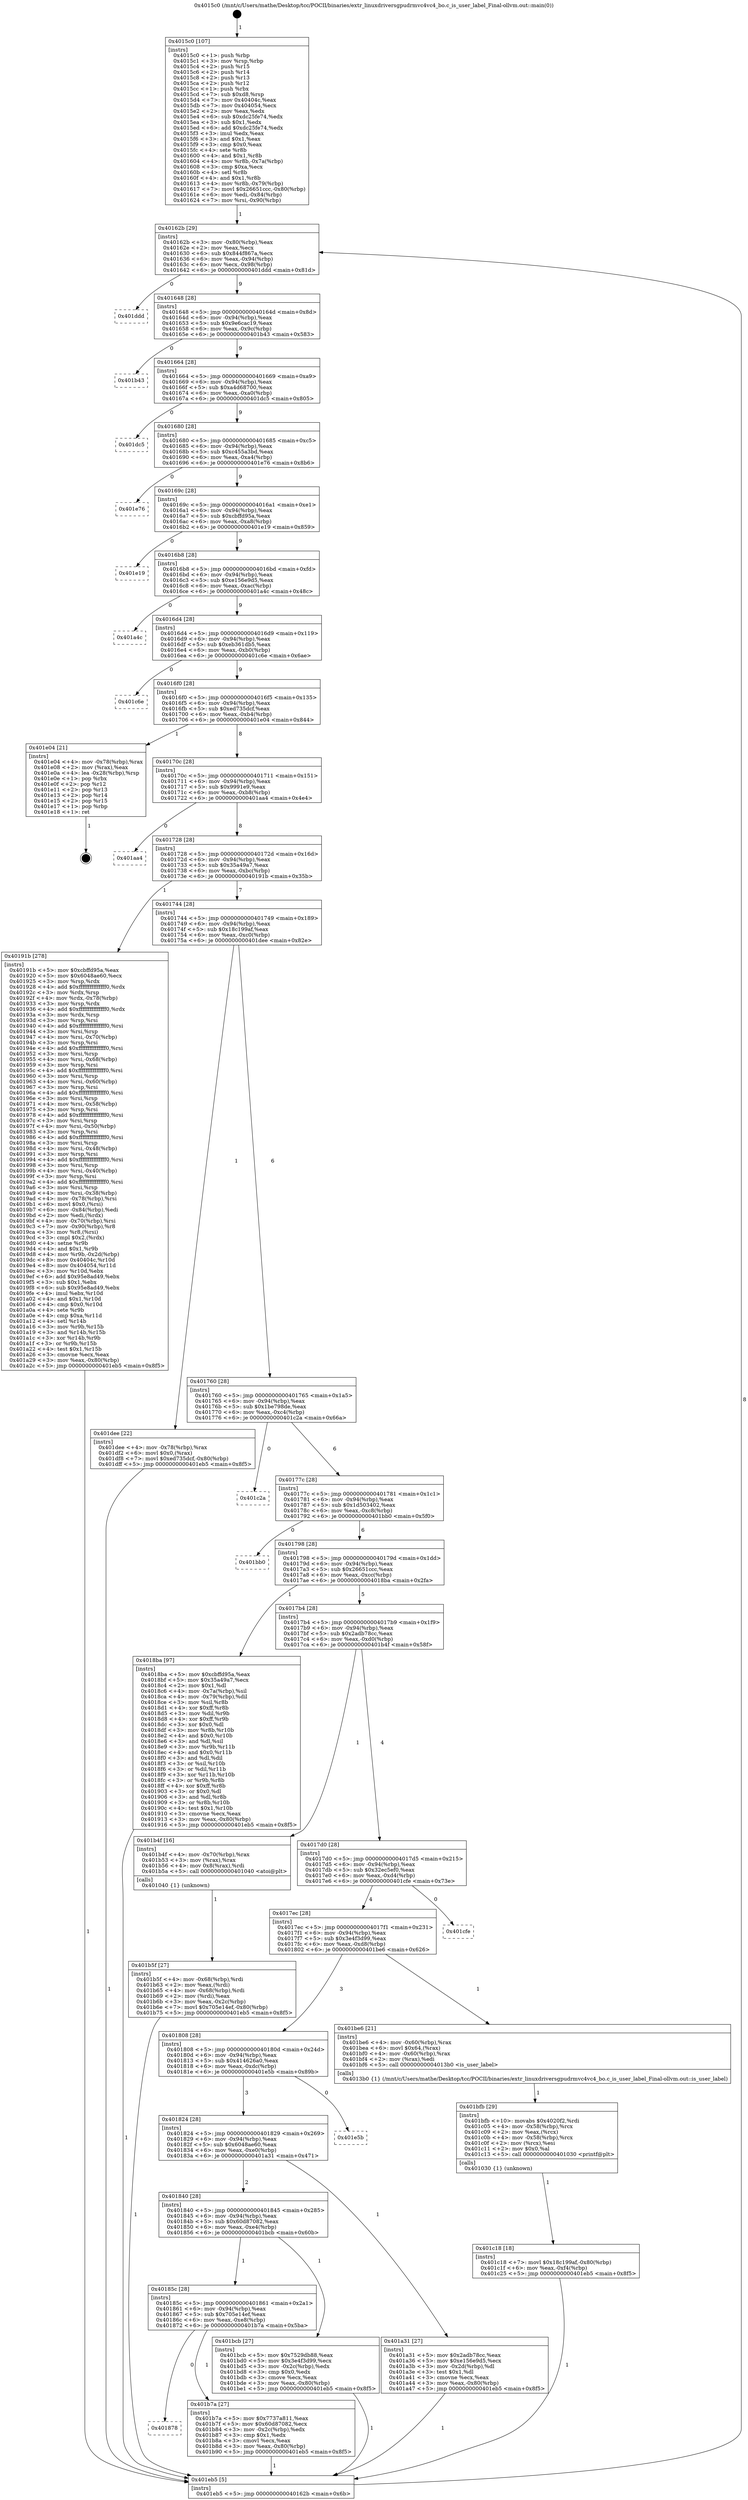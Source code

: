 digraph "0x4015c0" {
  label = "0x4015c0 (/mnt/c/Users/mathe/Desktop/tcc/POCII/binaries/extr_linuxdriversgpudrmvc4vc4_bo.c_is_user_label_Final-ollvm.out::main(0))"
  labelloc = "t"
  node[shape=record]

  Entry [label="",width=0.3,height=0.3,shape=circle,fillcolor=black,style=filled]
  "0x40162b" [label="{
     0x40162b [29]\l
     | [instrs]\l
     &nbsp;&nbsp;0x40162b \<+3\>: mov -0x80(%rbp),%eax\l
     &nbsp;&nbsp;0x40162e \<+2\>: mov %eax,%ecx\l
     &nbsp;&nbsp;0x401630 \<+6\>: sub $0x844f867a,%ecx\l
     &nbsp;&nbsp;0x401636 \<+6\>: mov %eax,-0x94(%rbp)\l
     &nbsp;&nbsp;0x40163c \<+6\>: mov %ecx,-0x98(%rbp)\l
     &nbsp;&nbsp;0x401642 \<+6\>: je 0000000000401ddd \<main+0x81d\>\l
  }"]
  "0x401ddd" [label="{
     0x401ddd\l
  }", style=dashed]
  "0x401648" [label="{
     0x401648 [28]\l
     | [instrs]\l
     &nbsp;&nbsp;0x401648 \<+5\>: jmp 000000000040164d \<main+0x8d\>\l
     &nbsp;&nbsp;0x40164d \<+6\>: mov -0x94(%rbp),%eax\l
     &nbsp;&nbsp;0x401653 \<+5\>: sub $0x9e6cac19,%eax\l
     &nbsp;&nbsp;0x401658 \<+6\>: mov %eax,-0x9c(%rbp)\l
     &nbsp;&nbsp;0x40165e \<+6\>: je 0000000000401b43 \<main+0x583\>\l
  }"]
  Exit [label="",width=0.3,height=0.3,shape=circle,fillcolor=black,style=filled,peripheries=2]
  "0x401b43" [label="{
     0x401b43\l
  }", style=dashed]
  "0x401664" [label="{
     0x401664 [28]\l
     | [instrs]\l
     &nbsp;&nbsp;0x401664 \<+5\>: jmp 0000000000401669 \<main+0xa9\>\l
     &nbsp;&nbsp;0x401669 \<+6\>: mov -0x94(%rbp),%eax\l
     &nbsp;&nbsp;0x40166f \<+5\>: sub $0xa4d68700,%eax\l
     &nbsp;&nbsp;0x401674 \<+6\>: mov %eax,-0xa0(%rbp)\l
     &nbsp;&nbsp;0x40167a \<+6\>: je 0000000000401dc5 \<main+0x805\>\l
  }"]
  "0x401c18" [label="{
     0x401c18 [18]\l
     | [instrs]\l
     &nbsp;&nbsp;0x401c18 \<+7\>: movl $0x18c199af,-0x80(%rbp)\l
     &nbsp;&nbsp;0x401c1f \<+6\>: mov %eax,-0xf4(%rbp)\l
     &nbsp;&nbsp;0x401c25 \<+5\>: jmp 0000000000401eb5 \<main+0x8f5\>\l
  }"]
  "0x401dc5" [label="{
     0x401dc5\l
  }", style=dashed]
  "0x401680" [label="{
     0x401680 [28]\l
     | [instrs]\l
     &nbsp;&nbsp;0x401680 \<+5\>: jmp 0000000000401685 \<main+0xc5\>\l
     &nbsp;&nbsp;0x401685 \<+6\>: mov -0x94(%rbp),%eax\l
     &nbsp;&nbsp;0x40168b \<+5\>: sub $0xc455a3bd,%eax\l
     &nbsp;&nbsp;0x401690 \<+6\>: mov %eax,-0xa4(%rbp)\l
     &nbsp;&nbsp;0x401696 \<+6\>: je 0000000000401e76 \<main+0x8b6\>\l
  }"]
  "0x401bfb" [label="{
     0x401bfb [29]\l
     | [instrs]\l
     &nbsp;&nbsp;0x401bfb \<+10\>: movabs $0x4020f2,%rdi\l
     &nbsp;&nbsp;0x401c05 \<+4\>: mov -0x58(%rbp),%rcx\l
     &nbsp;&nbsp;0x401c09 \<+2\>: mov %eax,(%rcx)\l
     &nbsp;&nbsp;0x401c0b \<+4\>: mov -0x58(%rbp),%rcx\l
     &nbsp;&nbsp;0x401c0f \<+2\>: mov (%rcx),%esi\l
     &nbsp;&nbsp;0x401c11 \<+2\>: mov $0x0,%al\l
     &nbsp;&nbsp;0x401c13 \<+5\>: call 0000000000401030 \<printf@plt\>\l
     | [calls]\l
     &nbsp;&nbsp;0x401030 \{1\} (unknown)\l
  }"]
  "0x401e76" [label="{
     0x401e76\l
  }", style=dashed]
  "0x40169c" [label="{
     0x40169c [28]\l
     | [instrs]\l
     &nbsp;&nbsp;0x40169c \<+5\>: jmp 00000000004016a1 \<main+0xe1\>\l
     &nbsp;&nbsp;0x4016a1 \<+6\>: mov -0x94(%rbp),%eax\l
     &nbsp;&nbsp;0x4016a7 \<+5\>: sub $0xcbffd95a,%eax\l
     &nbsp;&nbsp;0x4016ac \<+6\>: mov %eax,-0xa8(%rbp)\l
     &nbsp;&nbsp;0x4016b2 \<+6\>: je 0000000000401e19 \<main+0x859\>\l
  }"]
  "0x401878" [label="{
     0x401878\l
  }", style=dashed]
  "0x401e19" [label="{
     0x401e19\l
  }", style=dashed]
  "0x4016b8" [label="{
     0x4016b8 [28]\l
     | [instrs]\l
     &nbsp;&nbsp;0x4016b8 \<+5\>: jmp 00000000004016bd \<main+0xfd\>\l
     &nbsp;&nbsp;0x4016bd \<+6\>: mov -0x94(%rbp),%eax\l
     &nbsp;&nbsp;0x4016c3 \<+5\>: sub $0xe156e9d5,%eax\l
     &nbsp;&nbsp;0x4016c8 \<+6\>: mov %eax,-0xac(%rbp)\l
     &nbsp;&nbsp;0x4016ce \<+6\>: je 0000000000401a4c \<main+0x48c\>\l
  }"]
  "0x401b7a" [label="{
     0x401b7a [27]\l
     | [instrs]\l
     &nbsp;&nbsp;0x401b7a \<+5\>: mov $0x7737a811,%eax\l
     &nbsp;&nbsp;0x401b7f \<+5\>: mov $0x60d87082,%ecx\l
     &nbsp;&nbsp;0x401b84 \<+3\>: mov -0x2c(%rbp),%edx\l
     &nbsp;&nbsp;0x401b87 \<+3\>: cmp $0x1,%edx\l
     &nbsp;&nbsp;0x401b8a \<+3\>: cmovl %ecx,%eax\l
     &nbsp;&nbsp;0x401b8d \<+3\>: mov %eax,-0x80(%rbp)\l
     &nbsp;&nbsp;0x401b90 \<+5\>: jmp 0000000000401eb5 \<main+0x8f5\>\l
  }"]
  "0x401a4c" [label="{
     0x401a4c\l
  }", style=dashed]
  "0x4016d4" [label="{
     0x4016d4 [28]\l
     | [instrs]\l
     &nbsp;&nbsp;0x4016d4 \<+5\>: jmp 00000000004016d9 \<main+0x119\>\l
     &nbsp;&nbsp;0x4016d9 \<+6\>: mov -0x94(%rbp),%eax\l
     &nbsp;&nbsp;0x4016df \<+5\>: sub $0xeb361db5,%eax\l
     &nbsp;&nbsp;0x4016e4 \<+6\>: mov %eax,-0xb0(%rbp)\l
     &nbsp;&nbsp;0x4016ea \<+6\>: je 0000000000401c6e \<main+0x6ae\>\l
  }"]
  "0x40185c" [label="{
     0x40185c [28]\l
     | [instrs]\l
     &nbsp;&nbsp;0x40185c \<+5\>: jmp 0000000000401861 \<main+0x2a1\>\l
     &nbsp;&nbsp;0x401861 \<+6\>: mov -0x94(%rbp),%eax\l
     &nbsp;&nbsp;0x401867 \<+5\>: sub $0x705e14ef,%eax\l
     &nbsp;&nbsp;0x40186c \<+6\>: mov %eax,-0xe8(%rbp)\l
     &nbsp;&nbsp;0x401872 \<+6\>: je 0000000000401b7a \<main+0x5ba\>\l
  }"]
  "0x401c6e" [label="{
     0x401c6e\l
  }", style=dashed]
  "0x4016f0" [label="{
     0x4016f0 [28]\l
     | [instrs]\l
     &nbsp;&nbsp;0x4016f0 \<+5\>: jmp 00000000004016f5 \<main+0x135\>\l
     &nbsp;&nbsp;0x4016f5 \<+6\>: mov -0x94(%rbp),%eax\l
     &nbsp;&nbsp;0x4016fb \<+5\>: sub $0xed735dcf,%eax\l
     &nbsp;&nbsp;0x401700 \<+6\>: mov %eax,-0xb4(%rbp)\l
     &nbsp;&nbsp;0x401706 \<+6\>: je 0000000000401e04 \<main+0x844\>\l
  }"]
  "0x401bcb" [label="{
     0x401bcb [27]\l
     | [instrs]\l
     &nbsp;&nbsp;0x401bcb \<+5\>: mov $0x7529db88,%eax\l
     &nbsp;&nbsp;0x401bd0 \<+5\>: mov $0x3e4f3d99,%ecx\l
     &nbsp;&nbsp;0x401bd5 \<+3\>: mov -0x2c(%rbp),%edx\l
     &nbsp;&nbsp;0x401bd8 \<+3\>: cmp $0x0,%edx\l
     &nbsp;&nbsp;0x401bdb \<+3\>: cmove %ecx,%eax\l
     &nbsp;&nbsp;0x401bde \<+3\>: mov %eax,-0x80(%rbp)\l
     &nbsp;&nbsp;0x401be1 \<+5\>: jmp 0000000000401eb5 \<main+0x8f5\>\l
  }"]
  "0x401e04" [label="{
     0x401e04 [21]\l
     | [instrs]\l
     &nbsp;&nbsp;0x401e04 \<+4\>: mov -0x78(%rbp),%rax\l
     &nbsp;&nbsp;0x401e08 \<+2\>: mov (%rax),%eax\l
     &nbsp;&nbsp;0x401e0a \<+4\>: lea -0x28(%rbp),%rsp\l
     &nbsp;&nbsp;0x401e0e \<+1\>: pop %rbx\l
     &nbsp;&nbsp;0x401e0f \<+2\>: pop %r12\l
     &nbsp;&nbsp;0x401e11 \<+2\>: pop %r13\l
     &nbsp;&nbsp;0x401e13 \<+2\>: pop %r14\l
     &nbsp;&nbsp;0x401e15 \<+2\>: pop %r15\l
     &nbsp;&nbsp;0x401e17 \<+1\>: pop %rbp\l
     &nbsp;&nbsp;0x401e18 \<+1\>: ret\l
  }"]
  "0x40170c" [label="{
     0x40170c [28]\l
     | [instrs]\l
     &nbsp;&nbsp;0x40170c \<+5\>: jmp 0000000000401711 \<main+0x151\>\l
     &nbsp;&nbsp;0x401711 \<+6\>: mov -0x94(%rbp),%eax\l
     &nbsp;&nbsp;0x401717 \<+5\>: sub $0x9991e9,%eax\l
     &nbsp;&nbsp;0x40171c \<+6\>: mov %eax,-0xb8(%rbp)\l
     &nbsp;&nbsp;0x401722 \<+6\>: je 0000000000401aa4 \<main+0x4e4\>\l
  }"]
  "0x401b5f" [label="{
     0x401b5f [27]\l
     | [instrs]\l
     &nbsp;&nbsp;0x401b5f \<+4\>: mov -0x68(%rbp),%rdi\l
     &nbsp;&nbsp;0x401b63 \<+2\>: mov %eax,(%rdi)\l
     &nbsp;&nbsp;0x401b65 \<+4\>: mov -0x68(%rbp),%rdi\l
     &nbsp;&nbsp;0x401b69 \<+2\>: mov (%rdi),%eax\l
     &nbsp;&nbsp;0x401b6b \<+3\>: mov %eax,-0x2c(%rbp)\l
     &nbsp;&nbsp;0x401b6e \<+7\>: movl $0x705e14ef,-0x80(%rbp)\l
     &nbsp;&nbsp;0x401b75 \<+5\>: jmp 0000000000401eb5 \<main+0x8f5\>\l
  }"]
  "0x401aa4" [label="{
     0x401aa4\l
  }", style=dashed]
  "0x401728" [label="{
     0x401728 [28]\l
     | [instrs]\l
     &nbsp;&nbsp;0x401728 \<+5\>: jmp 000000000040172d \<main+0x16d\>\l
     &nbsp;&nbsp;0x40172d \<+6\>: mov -0x94(%rbp),%eax\l
     &nbsp;&nbsp;0x401733 \<+5\>: sub $0x35a49a7,%eax\l
     &nbsp;&nbsp;0x401738 \<+6\>: mov %eax,-0xbc(%rbp)\l
     &nbsp;&nbsp;0x40173e \<+6\>: je 000000000040191b \<main+0x35b\>\l
  }"]
  "0x401840" [label="{
     0x401840 [28]\l
     | [instrs]\l
     &nbsp;&nbsp;0x401840 \<+5\>: jmp 0000000000401845 \<main+0x285\>\l
     &nbsp;&nbsp;0x401845 \<+6\>: mov -0x94(%rbp),%eax\l
     &nbsp;&nbsp;0x40184b \<+5\>: sub $0x60d87082,%eax\l
     &nbsp;&nbsp;0x401850 \<+6\>: mov %eax,-0xe4(%rbp)\l
     &nbsp;&nbsp;0x401856 \<+6\>: je 0000000000401bcb \<main+0x60b\>\l
  }"]
  "0x40191b" [label="{
     0x40191b [278]\l
     | [instrs]\l
     &nbsp;&nbsp;0x40191b \<+5\>: mov $0xcbffd95a,%eax\l
     &nbsp;&nbsp;0x401920 \<+5\>: mov $0x6048ae60,%ecx\l
     &nbsp;&nbsp;0x401925 \<+3\>: mov %rsp,%rdx\l
     &nbsp;&nbsp;0x401928 \<+4\>: add $0xfffffffffffffff0,%rdx\l
     &nbsp;&nbsp;0x40192c \<+3\>: mov %rdx,%rsp\l
     &nbsp;&nbsp;0x40192f \<+4\>: mov %rdx,-0x78(%rbp)\l
     &nbsp;&nbsp;0x401933 \<+3\>: mov %rsp,%rdx\l
     &nbsp;&nbsp;0x401936 \<+4\>: add $0xfffffffffffffff0,%rdx\l
     &nbsp;&nbsp;0x40193a \<+3\>: mov %rdx,%rsp\l
     &nbsp;&nbsp;0x40193d \<+3\>: mov %rsp,%rsi\l
     &nbsp;&nbsp;0x401940 \<+4\>: add $0xfffffffffffffff0,%rsi\l
     &nbsp;&nbsp;0x401944 \<+3\>: mov %rsi,%rsp\l
     &nbsp;&nbsp;0x401947 \<+4\>: mov %rsi,-0x70(%rbp)\l
     &nbsp;&nbsp;0x40194b \<+3\>: mov %rsp,%rsi\l
     &nbsp;&nbsp;0x40194e \<+4\>: add $0xfffffffffffffff0,%rsi\l
     &nbsp;&nbsp;0x401952 \<+3\>: mov %rsi,%rsp\l
     &nbsp;&nbsp;0x401955 \<+4\>: mov %rsi,-0x68(%rbp)\l
     &nbsp;&nbsp;0x401959 \<+3\>: mov %rsp,%rsi\l
     &nbsp;&nbsp;0x40195c \<+4\>: add $0xfffffffffffffff0,%rsi\l
     &nbsp;&nbsp;0x401960 \<+3\>: mov %rsi,%rsp\l
     &nbsp;&nbsp;0x401963 \<+4\>: mov %rsi,-0x60(%rbp)\l
     &nbsp;&nbsp;0x401967 \<+3\>: mov %rsp,%rsi\l
     &nbsp;&nbsp;0x40196a \<+4\>: add $0xfffffffffffffff0,%rsi\l
     &nbsp;&nbsp;0x40196e \<+3\>: mov %rsi,%rsp\l
     &nbsp;&nbsp;0x401971 \<+4\>: mov %rsi,-0x58(%rbp)\l
     &nbsp;&nbsp;0x401975 \<+3\>: mov %rsp,%rsi\l
     &nbsp;&nbsp;0x401978 \<+4\>: add $0xfffffffffffffff0,%rsi\l
     &nbsp;&nbsp;0x40197c \<+3\>: mov %rsi,%rsp\l
     &nbsp;&nbsp;0x40197f \<+4\>: mov %rsi,-0x50(%rbp)\l
     &nbsp;&nbsp;0x401983 \<+3\>: mov %rsp,%rsi\l
     &nbsp;&nbsp;0x401986 \<+4\>: add $0xfffffffffffffff0,%rsi\l
     &nbsp;&nbsp;0x40198a \<+3\>: mov %rsi,%rsp\l
     &nbsp;&nbsp;0x40198d \<+4\>: mov %rsi,-0x48(%rbp)\l
     &nbsp;&nbsp;0x401991 \<+3\>: mov %rsp,%rsi\l
     &nbsp;&nbsp;0x401994 \<+4\>: add $0xfffffffffffffff0,%rsi\l
     &nbsp;&nbsp;0x401998 \<+3\>: mov %rsi,%rsp\l
     &nbsp;&nbsp;0x40199b \<+4\>: mov %rsi,-0x40(%rbp)\l
     &nbsp;&nbsp;0x40199f \<+3\>: mov %rsp,%rsi\l
     &nbsp;&nbsp;0x4019a2 \<+4\>: add $0xfffffffffffffff0,%rsi\l
     &nbsp;&nbsp;0x4019a6 \<+3\>: mov %rsi,%rsp\l
     &nbsp;&nbsp;0x4019a9 \<+4\>: mov %rsi,-0x38(%rbp)\l
     &nbsp;&nbsp;0x4019ad \<+4\>: mov -0x78(%rbp),%rsi\l
     &nbsp;&nbsp;0x4019b1 \<+6\>: movl $0x0,(%rsi)\l
     &nbsp;&nbsp;0x4019b7 \<+6\>: mov -0x84(%rbp),%edi\l
     &nbsp;&nbsp;0x4019bd \<+2\>: mov %edi,(%rdx)\l
     &nbsp;&nbsp;0x4019bf \<+4\>: mov -0x70(%rbp),%rsi\l
     &nbsp;&nbsp;0x4019c3 \<+7\>: mov -0x90(%rbp),%r8\l
     &nbsp;&nbsp;0x4019ca \<+3\>: mov %r8,(%rsi)\l
     &nbsp;&nbsp;0x4019cd \<+3\>: cmpl $0x2,(%rdx)\l
     &nbsp;&nbsp;0x4019d0 \<+4\>: setne %r9b\l
     &nbsp;&nbsp;0x4019d4 \<+4\>: and $0x1,%r9b\l
     &nbsp;&nbsp;0x4019d8 \<+4\>: mov %r9b,-0x2d(%rbp)\l
     &nbsp;&nbsp;0x4019dc \<+8\>: mov 0x40404c,%r10d\l
     &nbsp;&nbsp;0x4019e4 \<+8\>: mov 0x404054,%r11d\l
     &nbsp;&nbsp;0x4019ec \<+3\>: mov %r10d,%ebx\l
     &nbsp;&nbsp;0x4019ef \<+6\>: add $0x95e8ad49,%ebx\l
     &nbsp;&nbsp;0x4019f5 \<+3\>: sub $0x1,%ebx\l
     &nbsp;&nbsp;0x4019f8 \<+6\>: sub $0x95e8ad49,%ebx\l
     &nbsp;&nbsp;0x4019fe \<+4\>: imul %ebx,%r10d\l
     &nbsp;&nbsp;0x401a02 \<+4\>: and $0x1,%r10d\l
     &nbsp;&nbsp;0x401a06 \<+4\>: cmp $0x0,%r10d\l
     &nbsp;&nbsp;0x401a0a \<+4\>: sete %r9b\l
     &nbsp;&nbsp;0x401a0e \<+4\>: cmp $0xa,%r11d\l
     &nbsp;&nbsp;0x401a12 \<+4\>: setl %r14b\l
     &nbsp;&nbsp;0x401a16 \<+3\>: mov %r9b,%r15b\l
     &nbsp;&nbsp;0x401a19 \<+3\>: and %r14b,%r15b\l
     &nbsp;&nbsp;0x401a1c \<+3\>: xor %r14b,%r9b\l
     &nbsp;&nbsp;0x401a1f \<+3\>: or %r9b,%r15b\l
     &nbsp;&nbsp;0x401a22 \<+4\>: test $0x1,%r15b\l
     &nbsp;&nbsp;0x401a26 \<+3\>: cmovne %ecx,%eax\l
     &nbsp;&nbsp;0x401a29 \<+3\>: mov %eax,-0x80(%rbp)\l
     &nbsp;&nbsp;0x401a2c \<+5\>: jmp 0000000000401eb5 \<main+0x8f5\>\l
  }"]
  "0x401744" [label="{
     0x401744 [28]\l
     | [instrs]\l
     &nbsp;&nbsp;0x401744 \<+5\>: jmp 0000000000401749 \<main+0x189\>\l
     &nbsp;&nbsp;0x401749 \<+6\>: mov -0x94(%rbp),%eax\l
     &nbsp;&nbsp;0x40174f \<+5\>: sub $0x18c199af,%eax\l
     &nbsp;&nbsp;0x401754 \<+6\>: mov %eax,-0xc0(%rbp)\l
     &nbsp;&nbsp;0x40175a \<+6\>: je 0000000000401dee \<main+0x82e\>\l
  }"]
  "0x401a31" [label="{
     0x401a31 [27]\l
     | [instrs]\l
     &nbsp;&nbsp;0x401a31 \<+5\>: mov $0x2adb78cc,%eax\l
     &nbsp;&nbsp;0x401a36 \<+5\>: mov $0xe156e9d5,%ecx\l
     &nbsp;&nbsp;0x401a3b \<+3\>: mov -0x2d(%rbp),%dl\l
     &nbsp;&nbsp;0x401a3e \<+3\>: test $0x1,%dl\l
     &nbsp;&nbsp;0x401a41 \<+3\>: cmovne %ecx,%eax\l
     &nbsp;&nbsp;0x401a44 \<+3\>: mov %eax,-0x80(%rbp)\l
     &nbsp;&nbsp;0x401a47 \<+5\>: jmp 0000000000401eb5 \<main+0x8f5\>\l
  }"]
  "0x401dee" [label="{
     0x401dee [22]\l
     | [instrs]\l
     &nbsp;&nbsp;0x401dee \<+4\>: mov -0x78(%rbp),%rax\l
     &nbsp;&nbsp;0x401df2 \<+6\>: movl $0x0,(%rax)\l
     &nbsp;&nbsp;0x401df8 \<+7\>: movl $0xed735dcf,-0x80(%rbp)\l
     &nbsp;&nbsp;0x401dff \<+5\>: jmp 0000000000401eb5 \<main+0x8f5\>\l
  }"]
  "0x401760" [label="{
     0x401760 [28]\l
     | [instrs]\l
     &nbsp;&nbsp;0x401760 \<+5\>: jmp 0000000000401765 \<main+0x1a5\>\l
     &nbsp;&nbsp;0x401765 \<+6\>: mov -0x94(%rbp),%eax\l
     &nbsp;&nbsp;0x40176b \<+5\>: sub $0x1be798de,%eax\l
     &nbsp;&nbsp;0x401770 \<+6\>: mov %eax,-0xc4(%rbp)\l
     &nbsp;&nbsp;0x401776 \<+6\>: je 0000000000401c2a \<main+0x66a\>\l
  }"]
  "0x401824" [label="{
     0x401824 [28]\l
     | [instrs]\l
     &nbsp;&nbsp;0x401824 \<+5\>: jmp 0000000000401829 \<main+0x269\>\l
     &nbsp;&nbsp;0x401829 \<+6\>: mov -0x94(%rbp),%eax\l
     &nbsp;&nbsp;0x40182f \<+5\>: sub $0x6048ae60,%eax\l
     &nbsp;&nbsp;0x401834 \<+6\>: mov %eax,-0xe0(%rbp)\l
     &nbsp;&nbsp;0x40183a \<+6\>: je 0000000000401a31 \<main+0x471\>\l
  }"]
  "0x401c2a" [label="{
     0x401c2a\l
  }", style=dashed]
  "0x40177c" [label="{
     0x40177c [28]\l
     | [instrs]\l
     &nbsp;&nbsp;0x40177c \<+5\>: jmp 0000000000401781 \<main+0x1c1\>\l
     &nbsp;&nbsp;0x401781 \<+6\>: mov -0x94(%rbp),%eax\l
     &nbsp;&nbsp;0x401787 \<+5\>: sub $0x1d503402,%eax\l
     &nbsp;&nbsp;0x40178c \<+6\>: mov %eax,-0xc8(%rbp)\l
     &nbsp;&nbsp;0x401792 \<+6\>: je 0000000000401bb0 \<main+0x5f0\>\l
  }"]
  "0x401e5b" [label="{
     0x401e5b\l
  }", style=dashed]
  "0x401bb0" [label="{
     0x401bb0\l
  }", style=dashed]
  "0x401798" [label="{
     0x401798 [28]\l
     | [instrs]\l
     &nbsp;&nbsp;0x401798 \<+5\>: jmp 000000000040179d \<main+0x1dd\>\l
     &nbsp;&nbsp;0x40179d \<+6\>: mov -0x94(%rbp),%eax\l
     &nbsp;&nbsp;0x4017a3 \<+5\>: sub $0x26651ccc,%eax\l
     &nbsp;&nbsp;0x4017a8 \<+6\>: mov %eax,-0xcc(%rbp)\l
     &nbsp;&nbsp;0x4017ae \<+6\>: je 00000000004018ba \<main+0x2fa\>\l
  }"]
  "0x401808" [label="{
     0x401808 [28]\l
     | [instrs]\l
     &nbsp;&nbsp;0x401808 \<+5\>: jmp 000000000040180d \<main+0x24d\>\l
     &nbsp;&nbsp;0x40180d \<+6\>: mov -0x94(%rbp),%eax\l
     &nbsp;&nbsp;0x401813 \<+5\>: sub $0x414626a0,%eax\l
     &nbsp;&nbsp;0x401818 \<+6\>: mov %eax,-0xdc(%rbp)\l
     &nbsp;&nbsp;0x40181e \<+6\>: je 0000000000401e5b \<main+0x89b\>\l
  }"]
  "0x4018ba" [label="{
     0x4018ba [97]\l
     | [instrs]\l
     &nbsp;&nbsp;0x4018ba \<+5\>: mov $0xcbffd95a,%eax\l
     &nbsp;&nbsp;0x4018bf \<+5\>: mov $0x35a49a7,%ecx\l
     &nbsp;&nbsp;0x4018c4 \<+2\>: mov $0x1,%dl\l
     &nbsp;&nbsp;0x4018c6 \<+4\>: mov -0x7a(%rbp),%sil\l
     &nbsp;&nbsp;0x4018ca \<+4\>: mov -0x79(%rbp),%dil\l
     &nbsp;&nbsp;0x4018ce \<+3\>: mov %sil,%r8b\l
     &nbsp;&nbsp;0x4018d1 \<+4\>: xor $0xff,%r8b\l
     &nbsp;&nbsp;0x4018d5 \<+3\>: mov %dil,%r9b\l
     &nbsp;&nbsp;0x4018d8 \<+4\>: xor $0xff,%r9b\l
     &nbsp;&nbsp;0x4018dc \<+3\>: xor $0x0,%dl\l
     &nbsp;&nbsp;0x4018df \<+3\>: mov %r8b,%r10b\l
     &nbsp;&nbsp;0x4018e2 \<+4\>: and $0x0,%r10b\l
     &nbsp;&nbsp;0x4018e6 \<+3\>: and %dl,%sil\l
     &nbsp;&nbsp;0x4018e9 \<+3\>: mov %r9b,%r11b\l
     &nbsp;&nbsp;0x4018ec \<+4\>: and $0x0,%r11b\l
     &nbsp;&nbsp;0x4018f0 \<+3\>: and %dl,%dil\l
     &nbsp;&nbsp;0x4018f3 \<+3\>: or %sil,%r10b\l
     &nbsp;&nbsp;0x4018f6 \<+3\>: or %dil,%r11b\l
     &nbsp;&nbsp;0x4018f9 \<+3\>: xor %r11b,%r10b\l
     &nbsp;&nbsp;0x4018fc \<+3\>: or %r9b,%r8b\l
     &nbsp;&nbsp;0x4018ff \<+4\>: xor $0xff,%r8b\l
     &nbsp;&nbsp;0x401903 \<+3\>: or $0x0,%dl\l
     &nbsp;&nbsp;0x401906 \<+3\>: and %dl,%r8b\l
     &nbsp;&nbsp;0x401909 \<+3\>: or %r8b,%r10b\l
     &nbsp;&nbsp;0x40190c \<+4\>: test $0x1,%r10b\l
     &nbsp;&nbsp;0x401910 \<+3\>: cmovne %ecx,%eax\l
     &nbsp;&nbsp;0x401913 \<+3\>: mov %eax,-0x80(%rbp)\l
     &nbsp;&nbsp;0x401916 \<+5\>: jmp 0000000000401eb5 \<main+0x8f5\>\l
  }"]
  "0x4017b4" [label="{
     0x4017b4 [28]\l
     | [instrs]\l
     &nbsp;&nbsp;0x4017b4 \<+5\>: jmp 00000000004017b9 \<main+0x1f9\>\l
     &nbsp;&nbsp;0x4017b9 \<+6\>: mov -0x94(%rbp),%eax\l
     &nbsp;&nbsp;0x4017bf \<+5\>: sub $0x2adb78cc,%eax\l
     &nbsp;&nbsp;0x4017c4 \<+6\>: mov %eax,-0xd0(%rbp)\l
     &nbsp;&nbsp;0x4017ca \<+6\>: je 0000000000401b4f \<main+0x58f\>\l
  }"]
  "0x401eb5" [label="{
     0x401eb5 [5]\l
     | [instrs]\l
     &nbsp;&nbsp;0x401eb5 \<+5\>: jmp 000000000040162b \<main+0x6b\>\l
  }"]
  "0x4015c0" [label="{
     0x4015c0 [107]\l
     | [instrs]\l
     &nbsp;&nbsp;0x4015c0 \<+1\>: push %rbp\l
     &nbsp;&nbsp;0x4015c1 \<+3\>: mov %rsp,%rbp\l
     &nbsp;&nbsp;0x4015c4 \<+2\>: push %r15\l
     &nbsp;&nbsp;0x4015c6 \<+2\>: push %r14\l
     &nbsp;&nbsp;0x4015c8 \<+2\>: push %r13\l
     &nbsp;&nbsp;0x4015ca \<+2\>: push %r12\l
     &nbsp;&nbsp;0x4015cc \<+1\>: push %rbx\l
     &nbsp;&nbsp;0x4015cd \<+7\>: sub $0xd8,%rsp\l
     &nbsp;&nbsp;0x4015d4 \<+7\>: mov 0x40404c,%eax\l
     &nbsp;&nbsp;0x4015db \<+7\>: mov 0x404054,%ecx\l
     &nbsp;&nbsp;0x4015e2 \<+2\>: mov %eax,%edx\l
     &nbsp;&nbsp;0x4015e4 \<+6\>: sub $0xdc25fe74,%edx\l
     &nbsp;&nbsp;0x4015ea \<+3\>: sub $0x1,%edx\l
     &nbsp;&nbsp;0x4015ed \<+6\>: add $0xdc25fe74,%edx\l
     &nbsp;&nbsp;0x4015f3 \<+3\>: imul %edx,%eax\l
     &nbsp;&nbsp;0x4015f6 \<+3\>: and $0x1,%eax\l
     &nbsp;&nbsp;0x4015f9 \<+3\>: cmp $0x0,%eax\l
     &nbsp;&nbsp;0x4015fc \<+4\>: sete %r8b\l
     &nbsp;&nbsp;0x401600 \<+4\>: and $0x1,%r8b\l
     &nbsp;&nbsp;0x401604 \<+4\>: mov %r8b,-0x7a(%rbp)\l
     &nbsp;&nbsp;0x401608 \<+3\>: cmp $0xa,%ecx\l
     &nbsp;&nbsp;0x40160b \<+4\>: setl %r8b\l
     &nbsp;&nbsp;0x40160f \<+4\>: and $0x1,%r8b\l
     &nbsp;&nbsp;0x401613 \<+4\>: mov %r8b,-0x79(%rbp)\l
     &nbsp;&nbsp;0x401617 \<+7\>: movl $0x26651ccc,-0x80(%rbp)\l
     &nbsp;&nbsp;0x40161e \<+6\>: mov %edi,-0x84(%rbp)\l
     &nbsp;&nbsp;0x401624 \<+7\>: mov %rsi,-0x90(%rbp)\l
  }"]
  "0x401be6" [label="{
     0x401be6 [21]\l
     | [instrs]\l
     &nbsp;&nbsp;0x401be6 \<+4\>: mov -0x60(%rbp),%rax\l
     &nbsp;&nbsp;0x401bea \<+6\>: movl $0x64,(%rax)\l
     &nbsp;&nbsp;0x401bf0 \<+4\>: mov -0x60(%rbp),%rax\l
     &nbsp;&nbsp;0x401bf4 \<+2\>: mov (%rax),%edi\l
     &nbsp;&nbsp;0x401bf6 \<+5\>: call 00000000004013b0 \<is_user_label\>\l
     | [calls]\l
     &nbsp;&nbsp;0x4013b0 \{1\} (/mnt/c/Users/mathe/Desktop/tcc/POCII/binaries/extr_linuxdriversgpudrmvc4vc4_bo.c_is_user_label_Final-ollvm.out::is_user_label)\l
  }"]
  "0x4017ec" [label="{
     0x4017ec [28]\l
     | [instrs]\l
     &nbsp;&nbsp;0x4017ec \<+5\>: jmp 00000000004017f1 \<main+0x231\>\l
     &nbsp;&nbsp;0x4017f1 \<+6\>: mov -0x94(%rbp),%eax\l
     &nbsp;&nbsp;0x4017f7 \<+5\>: sub $0x3e4f3d99,%eax\l
     &nbsp;&nbsp;0x4017fc \<+6\>: mov %eax,-0xd8(%rbp)\l
     &nbsp;&nbsp;0x401802 \<+6\>: je 0000000000401be6 \<main+0x626\>\l
  }"]
  "0x401b4f" [label="{
     0x401b4f [16]\l
     | [instrs]\l
     &nbsp;&nbsp;0x401b4f \<+4\>: mov -0x70(%rbp),%rax\l
     &nbsp;&nbsp;0x401b53 \<+3\>: mov (%rax),%rax\l
     &nbsp;&nbsp;0x401b56 \<+4\>: mov 0x8(%rax),%rdi\l
     &nbsp;&nbsp;0x401b5a \<+5\>: call 0000000000401040 \<atoi@plt\>\l
     | [calls]\l
     &nbsp;&nbsp;0x401040 \{1\} (unknown)\l
  }"]
  "0x4017d0" [label="{
     0x4017d0 [28]\l
     | [instrs]\l
     &nbsp;&nbsp;0x4017d0 \<+5\>: jmp 00000000004017d5 \<main+0x215\>\l
     &nbsp;&nbsp;0x4017d5 \<+6\>: mov -0x94(%rbp),%eax\l
     &nbsp;&nbsp;0x4017db \<+5\>: sub $0x32ec5ef0,%eax\l
     &nbsp;&nbsp;0x4017e0 \<+6\>: mov %eax,-0xd4(%rbp)\l
     &nbsp;&nbsp;0x4017e6 \<+6\>: je 0000000000401cfe \<main+0x73e\>\l
  }"]
  "0x401cfe" [label="{
     0x401cfe\l
  }", style=dashed]
  Entry -> "0x4015c0" [label=" 1"]
  "0x40162b" -> "0x401ddd" [label=" 0"]
  "0x40162b" -> "0x401648" [label=" 9"]
  "0x401e04" -> Exit [label=" 1"]
  "0x401648" -> "0x401b43" [label=" 0"]
  "0x401648" -> "0x401664" [label=" 9"]
  "0x401dee" -> "0x401eb5" [label=" 1"]
  "0x401664" -> "0x401dc5" [label=" 0"]
  "0x401664" -> "0x401680" [label=" 9"]
  "0x401c18" -> "0x401eb5" [label=" 1"]
  "0x401680" -> "0x401e76" [label=" 0"]
  "0x401680" -> "0x40169c" [label=" 9"]
  "0x401bfb" -> "0x401c18" [label=" 1"]
  "0x40169c" -> "0x401e19" [label=" 0"]
  "0x40169c" -> "0x4016b8" [label=" 9"]
  "0x401be6" -> "0x401bfb" [label=" 1"]
  "0x4016b8" -> "0x401a4c" [label=" 0"]
  "0x4016b8" -> "0x4016d4" [label=" 9"]
  "0x401bcb" -> "0x401eb5" [label=" 1"]
  "0x4016d4" -> "0x401c6e" [label=" 0"]
  "0x4016d4" -> "0x4016f0" [label=" 9"]
  "0x40185c" -> "0x401878" [label=" 0"]
  "0x4016f0" -> "0x401e04" [label=" 1"]
  "0x4016f0" -> "0x40170c" [label=" 8"]
  "0x40185c" -> "0x401b7a" [label=" 1"]
  "0x40170c" -> "0x401aa4" [label=" 0"]
  "0x40170c" -> "0x401728" [label=" 8"]
  "0x401840" -> "0x40185c" [label=" 1"]
  "0x401728" -> "0x40191b" [label=" 1"]
  "0x401728" -> "0x401744" [label=" 7"]
  "0x401840" -> "0x401bcb" [label=" 1"]
  "0x401744" -> "0x401dee" [label=" 1"]
  "0x401744" -> "0x401760" [label=" 6"]
  "0x401b7a" -> "0x401eb5" [label=" 1"]
  "0x401760" -> "0x401c2a" [label=" 0"]
  "0x401760" -> "0x40177c" [label=" 6"]
  "0x401b4f" -> "0x401b5f" [label=" 1"]
  "0x40177c" -> "0x401bb0" [label=" 0"]
  "0x40177c" -> "0x401798" [label=" 6"]
  "0x401a31" -> "0x401eb5" [label=" 1"]
  "0x401798" -> "0x4018ba" [label=" 1"]
  "0x401798" -> "0x4017b4" [label=" 5"]
  "0x4018ba" -> "0x401eb5" [label=" 1"]
  "0x4015c0" -> "0x40162b" [label=" 1"]
  "0x401eb5" -> "0x40162b" [label=" 8"]
  "0x401824" -> "0x401a31" [label=" 1"]
  "0x40191b" -> "0x401eb5" [label=" 1"]
  "0x401b5f" -> "0x401eb5" [label=" 1"]
  "0x4017b4" -> "0x401b4f" [label=" 1"]
  "0x4017b4" -> "0x4017d0" [label=" 4"]
  "0x401808" -> "0x401e5b" [label=" 0"]
  "0x4017d0" -> "0x401cfe" [label=" 0"]
  "0x4017d0" -> "0x4017ec" [label=" 4"]
  "0x401808" -> "0x401824" [label=" 3"]
  "0x4017ec" -> "0x401be6" [label=" 1"]
  "0x4017ec" -> "0x401808" [label=" 3"]
  "0x401824" -> "0x401840" [label=" 2"]
}
